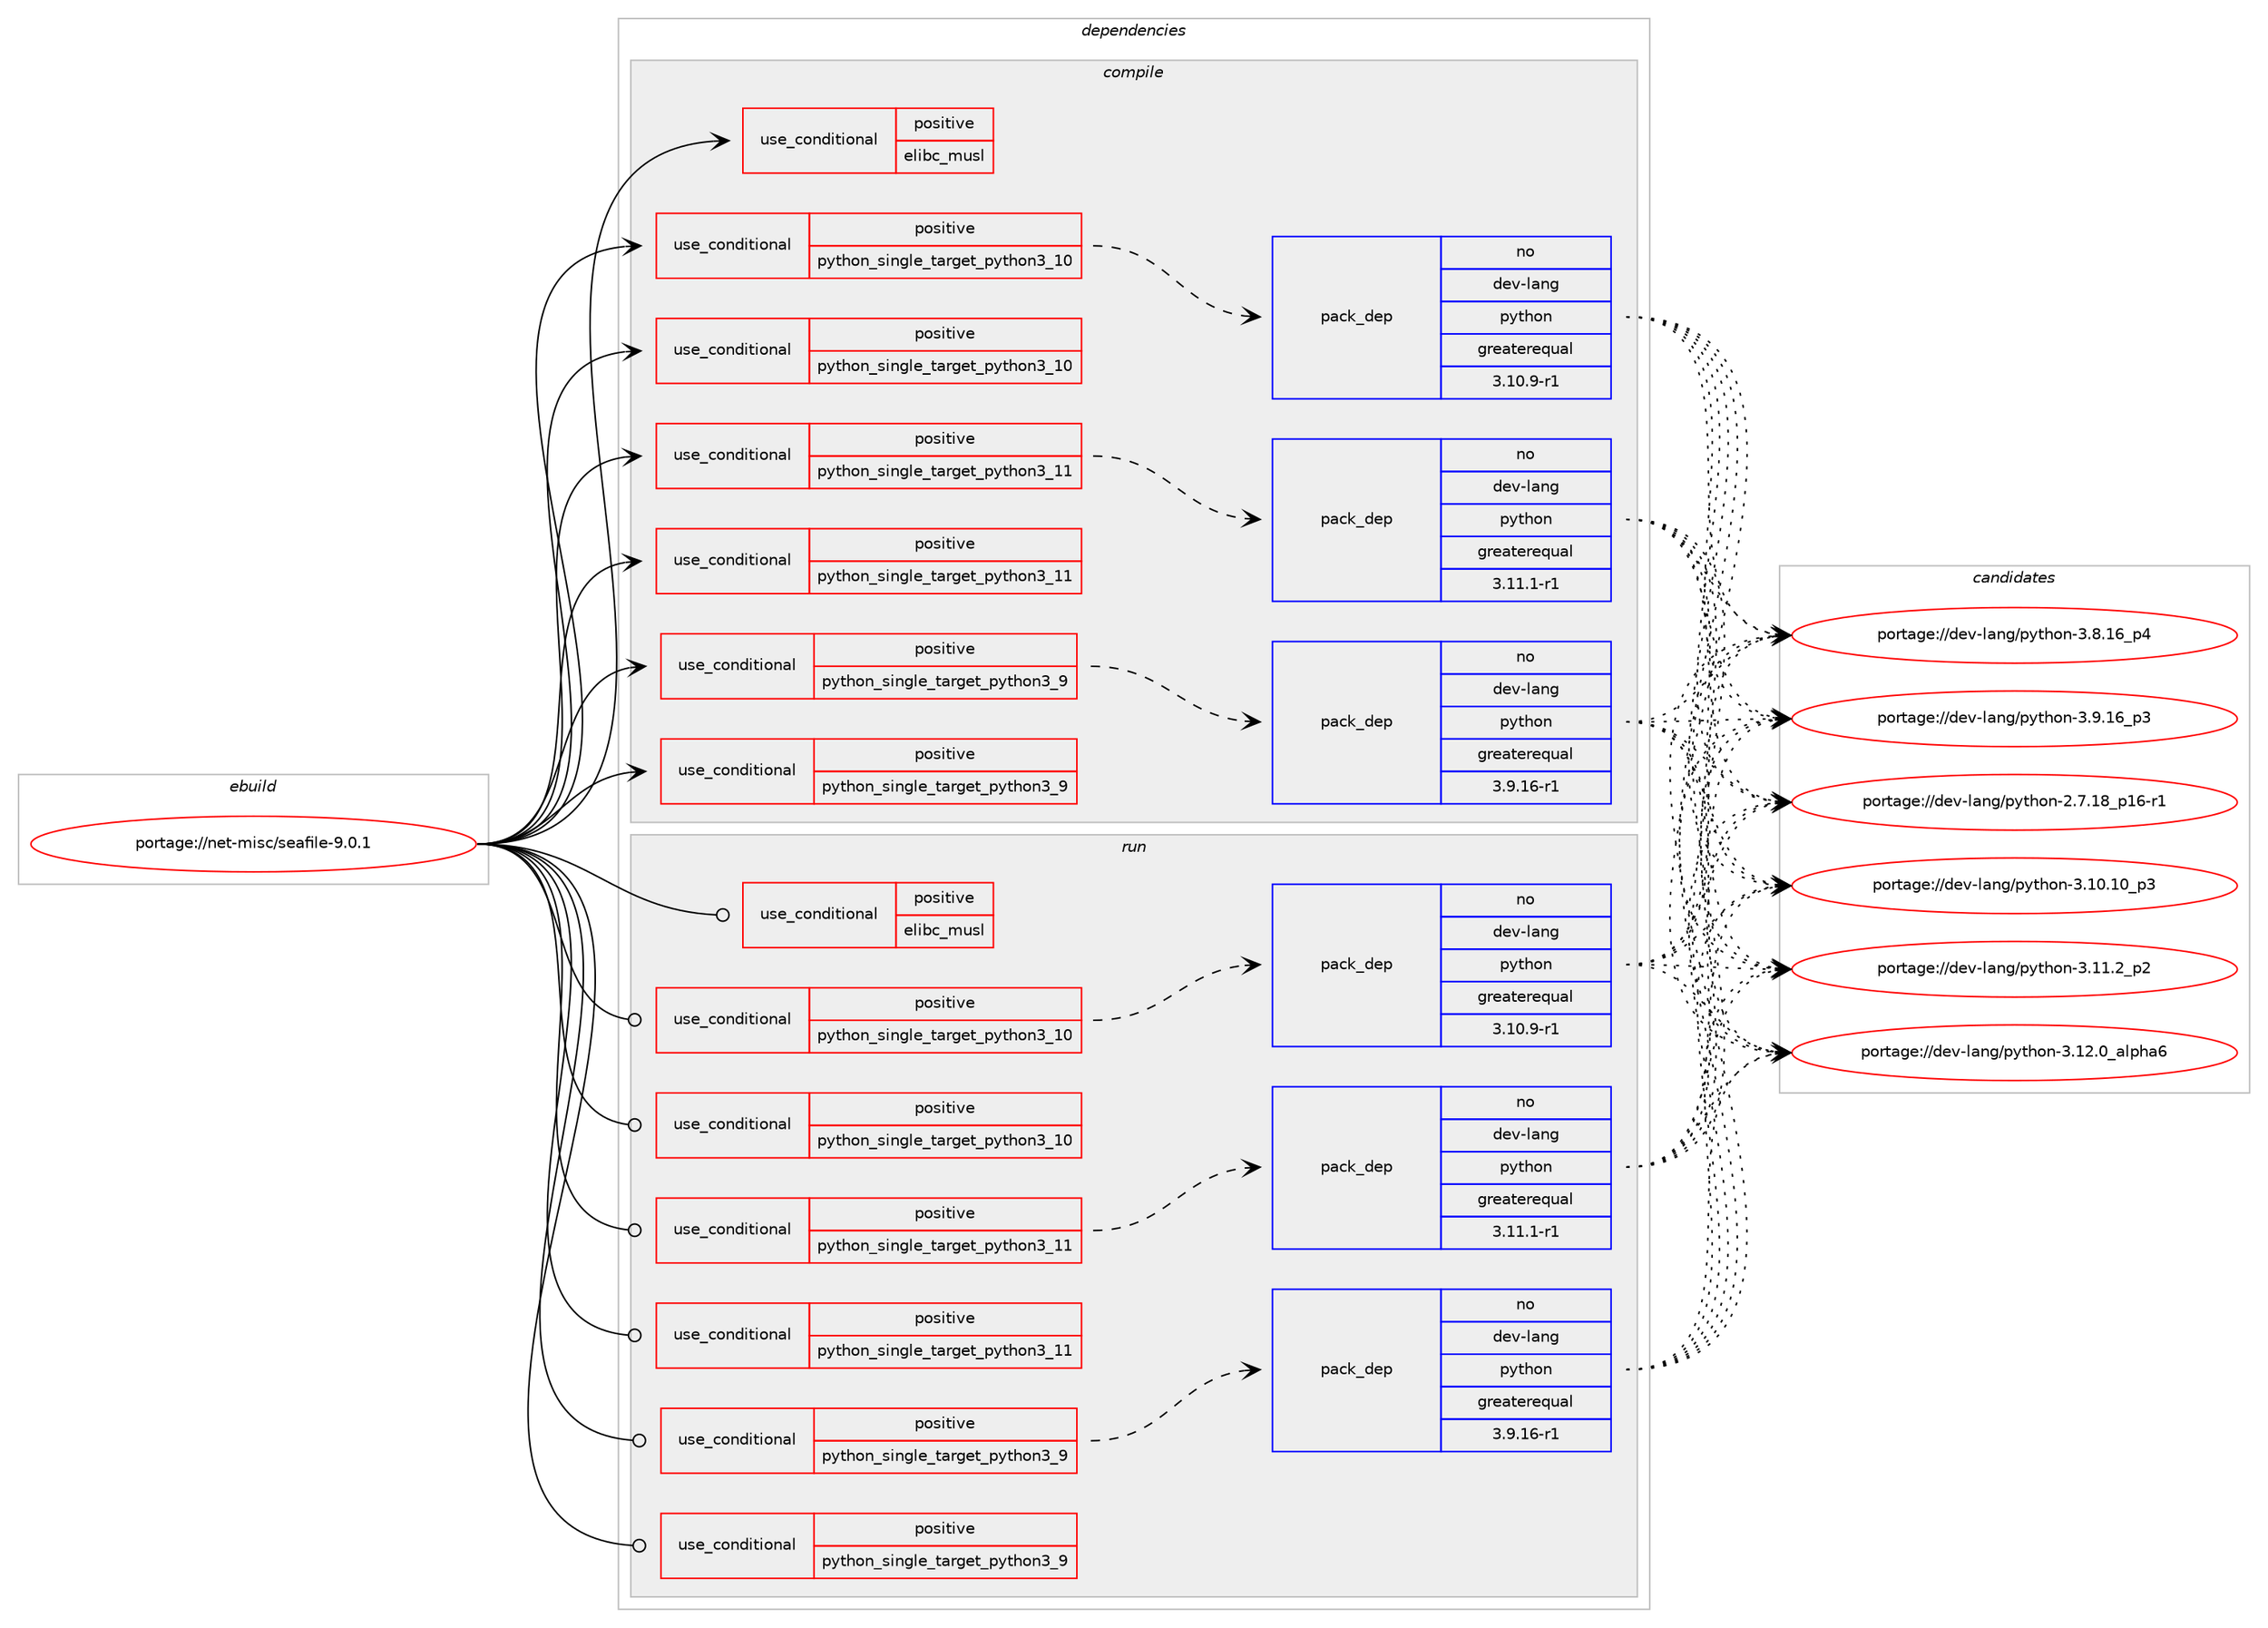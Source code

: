 digraph prolog {

# *************
# Graph options
# *************

newrank=true;
concentrate=true;
compound=true;
graph [rankdir=LR,fontname=Helvetica,fontsize=10,ranksep=1.5];#, ranksep=2.5, nodesep=0.2];
edge  [arrowhead=vee];
node  [fontname=Helvetica,fontsize=10];

# **********
# The ebuild
# **********

subgraph cluster_leftcol {
color=gray;
rank=same;
label=<<i>ebuild</i>>;
id [label="portage://net-misc/seafile-9.0.1", color=red, width=4, href="../net-misc/seafile-9.0.1.svg"];
}

# ****************
# The dependencies
# ****************

subgraph cluster_midcol {
color=gray;
label=<<i>dependencies</i>>;
subgraph cluster_compile {
fillcolor="#eeeeee";
style=filled;
label=<<i>compile</i>>;
subgraph cond34 {
dependency73 [label=<<TABLE BORDER="0" CELLBORDER="1" CELLSPACING="0" CELLPADDING="4"><TR><TD ROWSPAN="3" CELLPADDING="10">use_conditional</TD></TR><TR><TD>positive</TD></TR><TR><TD>elibc_musl</TD></TR></TABLE>>, shape=none, color=red];
# *** BEGIN UNKNOWN DEPENDENCY TYPE (TODO) ***
# dependency73 -> package_dependency(portage://net-misc/seafile-9.0.1,install,no,sys-libs,fts-standalone,none,[,,],[],[])
# *** END UNKNOWN DEPENDENCY TYPE (TODO) ***

}
id:e -> dependency73:w [weight=20,style="solid",arrowhead="vee"];
subgraph cond35 {
dependency74 [label=<<TABLE BORDER="0" CELLBORDER="1" CELLSPACING="0" CELLPADDING="4"><TR><TD ROWSPAN="3" CELLPADDING="10">use_conditional</TD></TR><TR><TD>positive</TD></TR><TR><TD>python_single_target_python3_10</TD></TR></TABLE>>, shape=none, color=red];
subgraph pack40 {
dependency75 [label=<<TABLE BORDER="0" CELLBORDER="1" CELLSPACING="0" CELLPADDING="4" WIDTH="220"><TR><TD ROWSPAN="6" CELLPADDING="30">pack_dep</TD></TR><TR><TD WIDTH="110">no</TD></TR><TR><TD>dev-lang</TD></TR><TR><TD>python</TD></TR><TR><TD>greaterequal</TD></TR><TR><TD>3.10.9-r1</TD></TR></TABLE>>, shape=none, color=blue];
}
dependency74:e -> dependency75:w [weight=20,style="dashed",arrowhead="vee"];
}
id:e -> dependency74:w [weight=20,style="solid",arrowhead="vee"];
subgraph cond36 {
dependency76 [label=<<TABLE BORDER="0" CELLBORDER="1" CELLSPACING="0" CELLPADDING="4"><TR><TD ROWSPAN="3" CELLPADDING="10">use_conditional</TD></TR><TR><TD>positive</TD></TR><TR><TD>python_single_target_python3_10</TD></TR></TABLE>>, shape=none, color=red];
# *** BEGIN UNKNOWN DEPENDENCY TYPE (TODO) ***
# dependency76 -> package_dependency(portage://net-misc/seafile-9.0.1,install,no,dev-python,future,none,[,,],[],[use(enable(python_targets_python3_10),negative)])
# *** END UNKNOWN DEPENDENCY TYPE (TODO) ***

}
id:e -> dependency76:w [weight=20,style="solid",arrowhead="vee"];
subgraph cond37 {
dependency77 [label=<<TABLE BORDER="0" CELLBORDER="1" CELLSPACING="0" CELLPADDING="4"><TR><TD ROWSPAN="3" CELLPADDING="10">use_conditional</TD></TR><TR><TD>positive</TD></TR><TR><TD>python_single_target_python3_11</TD></TR></TABLE>>, shape=none, color=red];
subgraph pack41 {
dependency78 [label=<<TABLE BORDER="0" CELLBORDER="1" CELLSPACING="0" CELLPADDING="4" WIDTH="220"><TR><TD ROWSPAN="6" CELLPADDING="30">pack_dep</TD></TR><TR><TD WIDTH="110">no</TD></TR><TR><TD>dev-lang</TD></TR><TR><TD>python</TD></TR><TR><TD>greaterequal</TD></TR><TR><TD>3.11.1-r1</TD></TR></TABLE>>, shape=none, color=blue];
}
dependency77:e -> dependency78:w [weight=20,style="dashed",arrowhead="vee"];
}
id:e -> dependency77:w [weight=20,style="solid",arrowhead="vee"];
subgraph cond38 {
dependency79 [label=<<TABLE BORDER="0" CELLBORDER="1" CELLSPACING="0" CELLPADDING="4"><TR><TD ROWSPAN="3" CELLPADDING="10">use_conditional</TD></TR><TR><TD>positive</TD></TR><TR><TD>python_single_target_python3_11</TD></TR></TABLE>>, shape=none, color=red];
# *** BEGIN UNKNOWN DEPENDENCY TYPE (TODO) ***
# dependency79 -> package_dependency(portage://net-misc/seafile-9.0.1,install,no,dev-python,future,none,[,,],[],[use(enable(python_targets_python3_11),negative)])
# *** END UNKNOWN DEPENDENCY TYPE (TODO) ***

}
id:e -> dependency79:w [weight=20,style="solid",arrowhead="vee"];
subgraph cond39 {
dependency80 [label=<<TABLE BORDER="0" CELLBORDER="1" CELLSPACING="0" CELLPADDING="4"><TR><TD ROWSPAN="3" CELLPADDING="10">use_conditional</TD></TR><TR><TD>positive</TD></TR><TR><TD>python_single_target_python3_9</TD></TR></TABLE>>, shape=none, color=red];
subgraph pack42 {
dependency81 [label=<<TABLE BORDER="0" CELLBORDER="1" CELLSPACING="0" CELLPADDING="4" WIDTH="220"><TR><TD ROWSPAN="6" CELLPADDING="30">pack_dep</TD></TR><TR><TD WIDTH="110">no</TD></TR><TR><TD>dev-lang</TD></TR><TR><TD>python</TD></TR><TR><TD>greaterequal</TD></TR><TR><TD>3.9.16-r1</TD></TR></TABLE>>, shape=none, color=blue];
}
dependency80:e -> dependency81:w [weight=20,style="dashed",arrowhead="vee"];
}
id:e -> dependency80:w [weight=20,style="solid",arrowhead="vee"];
subgraph cond40 {
dependency82 [label=<<TABLE BORDER="0" CELLBORDER="1" CELLSPACING="0" CELLPADDING="4"><TR><TD ROWSPAN="3" CELLPADDING="10">use_conditional</TD></TR><TR><TD>positive</TD></TR><TR><TD>python_single_target_python3_9</TD></TR></TABLE>>, shape=none, color=red];
# *** BEGIN UNKNOWN DEPENDENCY TYPE (TODO) ***
# dependency82 -> package_dependency(portage://net-misc/seafile-9.0.1,install,no,dev-python,future,none,[,,],[],[use(enable(python_targets_python3_9),negative)])
# *** END UNKNOWN DEPENDENCY TYPE (TODO) ***

}
id:e -> dependency82:w [weight=20,style="solid",arrowhead="vee"];
# *** BEGIN UNKNOWN DEPENDENCY TYPE (TODO) ***
# id -> package_dependency(portage://net-misc/seafile-9.0.1,install,no,dev-db,sqlite,none,[,,],[slot(3)],[])
# *** END UNKNOWN DEPENDENCY TYPE (TODO) ***

# *** BEGIN UNKNOWN DEPENDENCY TYPE (TODO) ***
# id -> package_dependency(portage://net-misc/seafile-9.0.1,install,no,dev-libs,glib,none,[,,],[slot(2)],[])
# *** END UNKNOWN DEPENDENCY TYPE (TODO) ***

# *** BEGIN UNKNOWN DEPENDENCY TYPE (TODO) ***
# id -> package_dependency(portage://net-misc/seafile-9.0.1,install,no,dev-libs,jansson,none,[,,],any_same_slot,[])
# *** END UNKNOWN DEPENDENCY TYPE (TODO) ***

# *** BEGIN UNKNOWN DEPENDENCY TYPE (TODO) ***
# id -> package_dependency(portage://net-misc/seafile-9.0.1,install,no,dev-libs,libevent,none,[,,],any_same_slot,[])
# *** END UNKNOWN DEPENDENCY TYPE (TODO) ***

# *** BEGIN UNKNOWN DEPENDENCY TYPE (TODO) ***
# id -> package_dependency(portage://net-misc/seafile-9.0.1,install,no,dev-libs,openssl,none,[,,],any_same_slot,[])
# *** END UNKNOWN DEPENDENCY TYPE (TODO) ***

# *** BEGIN UNKNOWN DEPENDENCY TYPE (TODO) ***
# id -> package_dependency(portage://net-misc/seafile-9.0.1,install,no,net-libs,libsearpc,none,[,,],[],[use(optenable(python_single_target_python3_9),negative),use(optenable(python_single_target_python3_10),negative),use(optenable(python_single_target_python3_11),negative)])
# *** END UNKNOWN DEPENDENCY TYPE (TODO) ***

# *** BEGIN UNKNOWN DEPENDENCY TYPE (TODO) ***
# id -> package_dependency(portage://net-misc/seafile-9.0.1,install,no,net-libs,libwebsockets,none,[,,],[],[use(enable(client),none)])
# *** END UNKNOWN DEPENDENCY TYPE (TODO) ***

# *** BEGIN UNKNOWN DEPENDENCY TYPE (TODO) ***
# id -> package_dependency(portage://net-misc/seafile-9.0.1,install,no,net-misc,curl,none,[,,],[],[])
# *** END UNKNOWN DEPENDENCY TYPE (TODO) ***

# *** BEGIN UNKNOWN DEPENDENCY TYPE (TODO) ***
# id -> package_dependency(portage://net-misc/seafile-9.0.1,install,no,sys-apps,util-linux,none,[,,],[],[])
# *** END UNKNOWN DEPENDENCY TYPE (TODO) ***

# *** BEGIN UNKNOWN DEPENDENCY TYPE (TODO) ***
# id -> package_dependency(portage://net-misc/seafile-9.0.1,install,no,sys-libs,zlib,none,[,,],[],[])
# *** END UNKNOWN DEPENDENCY TYPE (TODO) ***

}
subgraph cluster_compileandrun {
fillcolor="#eeeeee";
style=filled;
label=<<i>compile and run</i>>;
}
subgraph cluster_run {
fillcolor="#eeeeee";
style=filled;
label=<<i>run</i>>;
subgraph cond41 {
dependency83 [label=<<TABLE BORDER="0" CELLBORDER="1" CELLSPACING="0" CELLPADDING="4"><TR><TD ROWSPAN="3" CELLPADDING="10">use_conditional</TD></TR><TR><TD>positive</TD></TR><TR><TD>elibc_musl</TD></TR></TABLE>>, shape=none, color=red];
# *** BEGIN UNKNOWN DEPENDENCY TYPE (TODO) ***
# dependency83 -> package_dependency(portage://net-misc/seafile-9.0.1,run,no,sys-libs,fts-standalone,none,[,,],[],[])
# *** END UNKNOWN DEPENDENCY TYPE (TODO) ***

}
id:e -> dependency83:w [weight=20,style="solid",arrowhead="odot"];
subgraph cond42 {
dependency84 [label=<<TABLE BORDER="0" CELLBORDER="1" CELLSPACING="0" CELLPADDING="4"><TR><TD ROWSPAN="3" CELLPADDING="10">use_conditional</TD></TR><TR><TD>positive</TD></TR><TR><TD>python_single_target_python3_10</TD></TR></TABLE>>, shape=none, color=red];
subgraph pack43 {
dependency85 [label=<<TABLE BORDER="0" CELLBORDER="1" CELLSPACING="0" CELLPADDING="4" WIDTH="220"><TR><TD ROWSPAN="6" CELLPADDING="30">pack_dep</TD></TR><TR><TD WIDTH="110">no</TD></TR><TR><TD>dev-lang</TD></TR><TR><TD>python</TD></TR><TR><TD>greaterequal</TD></TR><TR><TD>3.10.9-r1</TD></TR></TABLE>>, shape=none, color=blue];
}
dependency84:e -> dependency85:w [weight=20,style="dashed",arrowhead="vee"];
}
id:e -> dependency84:w [weight=20,style="solid",arrowhead="odot"];
subgraph cond43 {
dependency86 [label=<<TABLE BORDER="0" CELLBORDER="1" CELLSPACING="0" CELLPADDING="4"><TR><TD ROWSPAN="3" CELLPADDING="10">use_conditional</TD></TR><TR><TD>positive</TD></TR><TR><TD>python_single_target_python3_10</TD></TR></TABLE>>, shape=none, color=red];
# *** BEGIN UNKNOWN DEPENDENCY TYPE (TODO) ***
# dependency86 -> package_dependency(portage://net-misc/seafile-9.0.1,run,no,dev-python,future,none,[,,],[],[use(enable(python_targets_python3_10),negative)])
# *** END UNKNOWN DEPENDENCY TYPE (TODO) ***

}
id:e -> dependency86:w [weight=20,style="solid",arrowhead="odot"];
subgraph cond44 {
dependency87 [label=<<TABLE BORDER="0" CELLBORDER="1" CELLSPACING="0" CELLPADDING="4"><TR><TD ROWSPAN="3" CELLPADDING="10">use_conditional</TD></TR><TR><TD>positive</TD></TR><TR><TD>python_single_target_python3_11</TD></TR></TABLE>>, shape=none, color=red];
subgraph pack44 {
dependency88 [label=<<TABLE BORDER="0" CELLBORDER="1" CELLSPACING="0" CELLPADDING="4" WIDTH="220"><TR><TD ROWSPAN="6" CELLPADDING="30">pack_dep</TD></TR><TR><TD WIDTH="110">no</TD></TR><TR><TD>dev-lang</TD></TR><TR><TD>python</TD></TR><TR><TD>greaterequal</TD></TR><TR><TD>3.11.1-r1</TD></TR></TABLE>>, shape=none, color=blue];
}
dependency87:e -> dependency88:w [weight=20,style="dashed",arrowhead="vee"];
}
id:e -> dependency87:w [weight=20,style="solid",arrowhead="odot"];
subgraph cond45 {
dependency89 [label=<<TABLE BORDER="0" CELLBORDER="1" CELLSPACING="0" CELLPADDING="4"><TR><TD ROWSPAN="3" CELLPADDING="10">use_conditional</TD></TR><TR><TD>positive</TD></TR><TR><TD>python_single_target_python3_11</TD></TR></TABLE>>, shape=none, color=red];
# *** BEGIN UNKNOWN DEPENDENCY TYPE (TODO) ***
# dependency89 -> package_dependency(portage://net-misc/seafile-9.0.1,run,no,dev-python,future,none,[,,],[],[use(enable(python_targets_python3_11),negative)])
# *** END UNKNOWN DEPENDENCY TYPE (TODO) ***

}
id:e -> dependency89:w [weight=20,style="solid",arrowhead="odot"];
subgraph cond46 {
dependency90 [label=<<TABLE BORDER="0" CELLBORDER="1" CELLSPACING="0" CELLPADDING="4"><TR><TD ROWSPAN="3" CELLPADDING="10">use_conditional</TD></TR><TR><TD>positive</TD></TR><TR><TD>python_single_target_python3_9</TD></TR></TABLE>>, shape=none, color=red];
subgraph pack45 {
dependency91 [label=<<TABLE BORDER="0" CELLBORDER="1" CELLSPACING="0" CELLPADDING="4" WIDTH="220"><TR><TD ROWSPAN="6" CELLPADDING="30">pack_dep</TD></TR><TR><TD WIDTH="110">no</TD></TR><TR><TD>dev-lang</TD></TR><TR><TD>python</TD></TR><TR><TD>greaterequal</TD></TR><TR><TD>3.9.16-r1</TD></TR></TABLE>>, shape=none, color=blue];
}
dependency90:e -> dependency91:w [weight=20,style="dashed",arrowhead="vee"];
}
id:e -> dependency90:w [weight=20,style="solid",arrowhead="odot"];
subgraph cond47 {
dependency92 [label=<<TABLE BORDER="0" CELLBORDER="1" CELLSPACING="0" CELLPADDING="4"><TR><TD ROWSPAN="3" CELLPADDING="10">use_conditional</TD></TR><TR><TD>positive</TD></TR><TR><TD>python_single_target_python3_9</TD></TR></TABLE>>, shape=none, color=red];
# *** BEGIN UNKNOWN DEPENDENCY TYPE (TODO) ***
# dependency92 -> package_dependency(portage://net-misc/seafile-9.0.1,run,no,dev-python,future,none,[,,],[],[use(enable(python_targets_python3_9),negative)])
# *** END UNKNOWN DEPENDENCY TYPE (TODO) ***

}
id:e -> dependency92:w [weight=20,style="solid",arrowhead="odot"];
# *** BEGIN UNKNOWN DEPENDENCY TYPE (TODO) ***
# id -> package_dependency(portage://net-misc/seafile-9.0.1,run,no,dev-db,sqlite,none,[,,],[slot(3)],[])
# *** END UNKNOWN DEPENDENCY TYPE (TODO) ***

# *** BEGIN UNKNOWN DEPENDENCY TYPE (TODO) ***
# id -> package_dependency(portage://net-misc/seafile-9.0.1,run,no,dev-libs,glib,none,[,,],[slot(2)],[])
# *** END UNKNOWN DEPENDENCY TYPE (TODO) ***

# *** BEGIN UNKNOWN DEPENDENCY TYPE (TODO) ***
# id -> package_dependency(portage://net-misc/seafile-9.0.1,run,no,dev-libs,jansson,none,[,,],any_same_slot,[])
# *** END UNKNOWN DEPENDENCY TYPE (TODO) ***

# *** BEGIN UNKNOWN DEPENDENCY TYPE (TODO) ***
# id -> package_dependency(portage://net-misc/seafile-9.0.1,run,no,dev-libs,libevent,none,[,,],any_same_slot,[])
# *** END UNKNOWN DEPENDENCY TYPE (TODO) ***

# *** BEGIN UNKNOWN DEPENDENCY TYPE (TODO) ***
# id -> package_dependency(portage://net-misc/seafile-9.0.1,run,no,dev-libs,openssl,none,[,,],any_same_slot,[])
# *** END UNKNOWN DEPENDENCY TYPE (TODO) ***

# *** BEGIN UNKNOWN DEPENDENCY TYPE (TODO) ***
# id -> package_dependency(portage://net-misc/seafile-9.0.1,run,no,net-libs,libsearpc,none,[,,],[],[use(optenable(python_single_target_python3_9),negative),use(optenable(python_single_target_python3_10),negative),use(optenable(python_single_target_python3_11),negative)])
# *** END UNKNOWN DEPENDENCY TYPE (TODO) ***

# *** BEGIN UNKNOWN DEPENDENCY TYPE (TODO) ***
# id -> package_dependency(portage://net-misc/seafile-9.0.1,run,no,net-libs,libwebsockets,none,[,,],[],[use(enable(client),none)])
# *** END UNKNOWN DEPENDENCY TYPE (TODO) ***

# *** BEGIN UNKNOWN DEPENDENCY TYPE (TODO) ***
# id -> package_dependency(portage://net-misc/seafile-9.0.1,run,no,net-misc,curl,none,[,,],[],[])
# *** END UNKNOWN DEPENDENCY TYPE (TODO) ***

# *** BEGIN UNKNOWN DEPENDENCY TYPE (TODO) ***
# id -> package_dependency(portage://net-misc/seafile-9.0.1,run,no,sys-apps,util-linux,none,[,,],[],[])
# *** END UNKNOWN DEPENDENCY TYPE (TODO) ***

# *** BEGIN UNKNOWN DEPENDENCY TYPE (TODO) ***
# id -> package_dependency(portage://net-misc/seafile-9.0.1,run,no,sys-libs,zlib,none,[,,],[],[])
# *** END UNKNOWN DEPENDENCY TYPE (TODO) ***

}
}

# **************
# The candidates
# **************

subgraph cluster_choices {
rank=same;
color=gray;
label=<<i>candidates</i>>;

subgraph choice40 {
color=black;
nodesep=1;
choice100101118451089711010347112121116104111110455046554649569511249544511449 [label="portage://dev-lang/python-2.7.18_p16-r1", color=red, width=4,href="../dev-lang/python-2.7.18_p16-r1.svg"];
choice10010111845108971101034711212111610411111045514649484649489511251 [label="portage://dev-lang/python-3.10.10_p3", color=red, width=4,href="../dev-lang/python-3.10.10_p3.svg"];
choice100101118451089711010347112121116104111110455146494946509511250 [label="portage://dev-lang/python-3.11.2_p2", color=red, width=4,href="../dev-lang/python-3.11.2_p2.svg"];
choice1001011184510897110103471121211161041111104551464950464895971081121049754 [label="portage://dev-lang/python-3.12.0_alpha6", color=red, width=4,href="../dev-lang/python-3.12.0_alpha6.svg"];
choice100101118451089711010347112121116104111110455146564649549511252 [label="portage://dev-lang/python-3.8.16_p4", color=red, width=4,href="../dev-lang/python-3.8.16_p4.svg"];
choice100101118451089711010347112121116104111110455146574649549511251 [label="portage://dev-lang/python-3.9.16_p3", color=red, width=4,href="../dev-lang/python-3.9.16_p3.svg"];
dependency75:e -> choice100101118451089711010347112121116104111110455046554649569511249544511449:w [style=dotted,weight="100"];
dependency75:e -> choice10010111845108971101034711212111610411111045514649484649489511251:w [style=dotted,weight="100"];
dependency75:e -> choice100101118451089711010347112121116104111110455146494946509511250:w [style=dotted,weight="100"];
dependency75:e -> choice1001011184510897110103471121211161041111104551464950464895971081121049754:w [style=dotted,weight="100"];
dependency75:e -> choice100101118451089711010347112121116104111110455146564649549511252:w [style=dotted,weight="100"];
dependency75:e -> choice100101118451089711010347112121116104111110455146574649549511251:w [style=dotted,weight="100"];
}
subgraph choice41 {
color=black;
nodesep=1;
choice100101118451089711010347112121116104111110455046554649569511249544511449 [label="portage://dev-lang/python-2.7.18_p16-r1", color=red, width=4,href="../dev-lang/python-2.7.18_p16-r1.svg"];
choice10010111845108971101034711212111610411111045514649484649489511251 [label="portage://dev-lang/python-3.10.10_p3", color=red, width=4,href="../dev-lang/python-3.10.10_p3.svg"];
choice100101118451089711010347112121116104111110455146494946509511250 [label="portage://dev-lang/python-3.11.2_p2", color=red, width=4,href="../dev-lang/python-3.11.2_p2.svg"];
choice1001011184510897110103471121211161041111104551464950464895971081121049754 [label="portage://dev-lang/python-3.12.0_alpha6", color=red, width=4,href="../dev-lang/python-3.12.0_alpha6.svg"];
choice100101118451089711010347112121116104111110455146564649549511252 [label="portage://dev-lang/python-3.8.16_p4", color=red, width=4,href="../dev-lang/python-3.8.16_p4.svg"];
choice100101118451089711010347112121116104111110455146574649549511251 [label="portage://dev-lang/python-3.9.16_p3", color=red, width=4,href="../dev-lang/python-3.9.16_p3.svg"];
dependency78:e -> choice100101118451089711010347112121116104111110455046554649569511249544511449:w [style=dotted,weight="100"];
dependency78:e -> choice10010111845108971101034711212111610411111045514649484649489511251:w [style=dotted,weight="100"];
dependency78:e -> choice100101118451089711010347112121116104111110455146494946509511250:w [style=dotted,weight="100"];
dependency78:e -> choice1001011184510897110103471121211161041111104551464950464895971081121049754:w [style=dotted,weight="100"];
dependency78:e -> choice100101118451089711010347112121116104111110455146564649549511252:w [style=dotted,weight="100"];
dependency78:e -> choice100101118451089711010347112121116104111110455146574649549511251:w [style=dotted,weight="100"];
}
subgraph choice42 {
color=black;
nodesep=1;
choice100101118451089711010347112121116104111110455046554649569511249544511449 [label="portage://dev-lang/python-2.7.18_p16-r1", color=red, width=4,href="../dev-lang/python-2.7.18_p16-r1.svg"];
choice10010111845108971101034711212111610411111045514649484649489511251 [label="portage://dev-lang/python-3.10.10_p3", color=red, width=4,href="../dev-lang/python-3.10.10_p3.svg"];
choice100101118451089711010347112121116104111110455146494946509511250 [label="portage://dev-lang/python-3.11.2_p2", color=red, width=4,href="../dev-lang/python-3.11.2_p2.svg"];
choice1001011184510897110103471121211161041111104551464950464895971081121049754 [label="portage://dev-lang/python-3.12.0_alpha6", color=red, width=4,href="../dev-lang/python-3.12.0_alpha6.svg"];
choice100101118451089711010347112121116104111110455146564649549511252 [label="portage://dev-lang/python-3.8.16_p4", color=red, width=4,href="../dev-lang/python-3.8.16_p4.svg"];
choice100101118451089711010347112121116104111110455146574649549511251 [label="portage://dev-lang/python-3.9.16_p3", color=red, width=4,href="../dev-lang/python-3.9.16_p3.svg"];
dependency81:e -> choice100101118451089711010347112121116104111110455046554649569511249544511449:w [style=dotted,weight="100"];
dependency81:e -> choice10010111845108971101034711212111610411111045514649484649489511251:w [style=dotted,weight="100"];
dependency81:e -> choice100101118451089711010347112121116104111110455146494946509511250:w [style=dotted,weight="100"];
dependency81:e -> choice1001011184510897110103471121211161041111104551464950464895971081121049754:w [style=dotted,weight="100"];
dependency81:e -> choice100101118451089711010347112121116104111110455146564649549511252:w [style=dotted,weight="100"];
dependency81:e -> choice100101118451089711010347112121116104111110455146574649549511251:w [style=dotted,weight="100"];
}
subgraph choice43 {
color=black;
nodesep=1;
choice100101118451089711010347112121116104111110455046554649569511249544511449 [label="portage://dev-lang/python-2.7.18_p16-r1", color=red, width=4,href="../dev-lang/python-2.7.18_p16-r1.svg"];
choice10010111845108971101034711212111610411111045514649484649489511251 [label="portage://dev-lang/python-3.10.10_p3", color=red, width=4,href="../dev-lang/python-3.10.10_p3.svg"];
choice100101118451089711010347112121116104111110455146494946509511250 [label="portage://dev-lang/python-3.11.2_p2", color=red, width=4,href="../dev-lang/python-3.11.2_p2.svg"];
choice1001011184510897110103471121211161041111104551464950464895971081121049754 [label="portage://dev-lang/python-3.12.0_alpha6", color=red, width=4,href="../dev-lang/python-3.12.0_alpha6.svg"];
choice100101118451089711010347112121116104111110455146564649549511252 [label="portage://dev-lang/python-3.8.16_p4", color=red, width=4,href="../dev-lang/python-3.8.16_p4.svg"];
choice100101118451089711010347112121116104111110455146574649549511251 [label="portage://dev-lang/python-3.9.16_p3", color=red, width=4,href="../dev-lang/python-3.9.16_p3.svg"];
dependency85:e -> choice100101118451089711010347112121116104111110455046554649569511249544511449:w [style=dotted,weight="100"];
dependency85:e -> choice10010111845108971101034711212111610411111045514649484649489511251:w [style=dotted,weight="100"];
dependency85:e -> choice100101118451089711010347112121116104111110455146494946509511250:w [style=dotted,weight="100"];
dependency85:e -> choice1001011184510897110103471121211161041111104551464950464895971081121049754:w [style=dotted,weight="100"];
dependency85:e -> choice100101118451089711010347112121116104111110455146564649549511252:w [style=dotted,weight="100"];
dependency85:e -> choice100101118451089711010347112121116104111110455146574649549511251:w [style=dotted,weight="100"];
}
subgraph choice44 {
color=black;
nodesep=1;
choice100101118451089711010347112121116104111110455046554649569511249544511449 [label="portage://dev-lang/python-2.7.18_p16-r1", color=red, width=4,href="../dev-lang/python-2.7.18_p16-r1.svg"];
choice10010111845108971101034711212111610411111045514649484649489511251 [label="portage://dev-lang/python-3.10.10_p3", color=red, width=4,href="../dev-lang/python-3.10.10_p3.svg"];
choice100101118451089711010347112121116104111110455146494946509511250 [label="portage://dev-lang/python-3.11.2_p2", color=red, width=4,href="../dev-lang/python-3.11.2_p2.svg"];
choice1001011184510897110103471121211161041111104551464950464895971081121049754 [label="portage://dev-lang/python-3.12.0_alpha6", color=red, width=4,href="../dev-lang/python-3.12.0_alpha6.svg"];
choice100101118451089711010347112121116104111110455146564649549511252 [label="portage://dev-lang/python-3.8.16_p4", color=red, width=4,href="../dev-lang/python-3.8.16_p4.svg"];
choice100101118451089711010347112121116104111110455146574649549511251 [label="portage://dev-lang/python-3.9.16_p3", color=red, width=4,href="../dev-lang/python-3.9.16_p3.svg"];
dependency88:e -> choice100101118451089711010347112121116104111110455046554649569511249544511449:w [style=dotted,weight="100"];
dependency88:e -> choice10010111845108971101034711212111610411111045514649484649489511251:w [style=dotted,weight="100"];
dependency88:e -> choice100101118451089711010347112121116104111110455146494946509511250:w [style=dotted,weight="100"];
dependency88:e -> choice1001011184510897110103471121211161041111104551464950464895971081121049754:w [style=dotted,weight="100"];
dependency88:e -> choice100101118451089711010347112121116104111110455146564649549511252:w [style=dotted,weight="100"];
dependency88:e -> choice100101118451089711010347112121116104111110455146574649549511251:w [style=dotted,weight="100"];
}
subgraph choice45 {
color=black;
nodesep=1;
choice100101118451089711010347112121116104111110455046554649569511249544511449 [label="portage://dev-lang/python-2.7.18_p16-r1", color=red, width=4,href="../dev-lang/python-2.7.18_p16-r1.svg"];
choice10010111845108971101034711212111610411111045514649484649489511251 [label="portage://dev-lang/python-3.10.10_p3", color=red, width=4,href="../dev-lang/python-3.10.10_p3.svg"];
choice100101118451089711010347112121116104111110455146494946509511250 [label="portage://dev-lang/python-3.11.2_p2", color=red, width=4,href="../dev-lang/python-3.11.2_p2.svg"];
choice1001011184510897110103471121211161041111104551464950464895971081121049754 [label="portage://dev-lang/python-3.12.0_alpha6", color=red, width=4,href="../dev-lang/python-3.12.0_alpha6.svg"];
choice100101118451089711010347112121116104111110455146564649549511252 [label="portage://dev-lang/python-3.8.16_p4", color=red, width=4,href="../dev-lang/python-3.8.16_p4.svg"];
choice100101118451089711010347112121116104111110455146574649549511251 [label="portage://dev-lang/python-3.9.16_p3", color=red, width=4,href="../dev-lang/python-3.9.16_p3.svg"];
dependency91:e -> choice100101118451089711010347112121116104111110455046554649569511249544511449:w [style=dotted,weight="100"];
dependency91:e -> choice10010111845108971101034711212111610411111045514649484649489511251:w [style=dotted,weight="100"];
dependency91:e -> choice100101118451089711010347112121116104111110455146494946509511250:w [style=dotted,weight="100"];
dependency91:e -> choice1001011184510897110103471121211161041111104551464950464895971081121049754:w [style=dotted,weight="100"];
dependency91:e -> choice100101118451089711010347112121116104111110455146564649549511252:w [style=dotted,weight="100"];
dependency91:e -> choice100101118451089711010347112121116104111110455146574649549511251:w [style=dotted,weight="100"];
}
}

}
